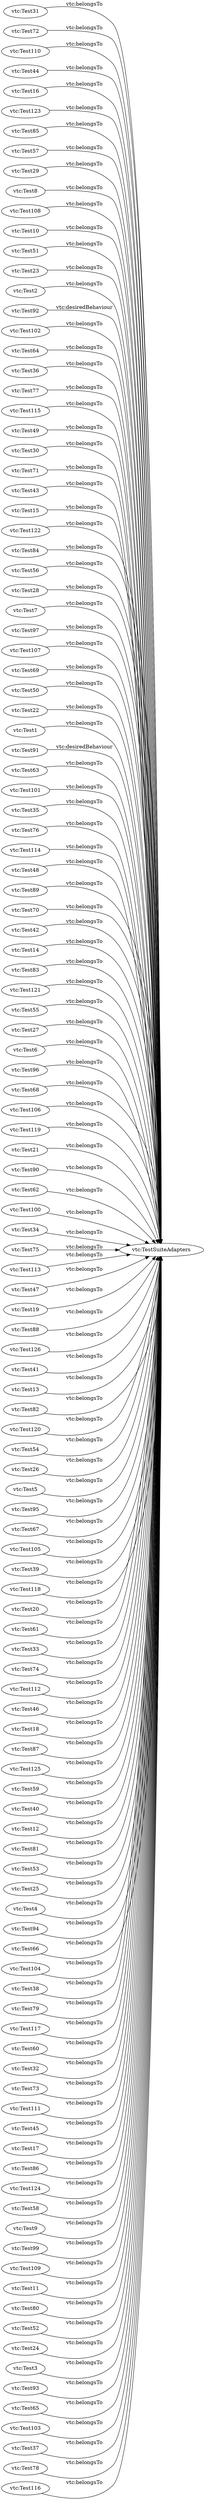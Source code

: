digraph ar2dtool_diagram { 
rankdir=LR;
size="1501"
	"vtc:Test31" -> "vtc:TestSuiteAdapters" [ label = "vtc:belongsTo" ];
	"vtc:Test72" -> "vtc:TestSuiteAdapters" [ label = "vtc:belongsTo" ];
	"vtc:Test110" -> "vtc:TestSuiteAdapters" [ label = "vtc:belongsTo" ];
	"vtc:Test44" -> "vtc:TestSuiteAdapters" [ label = "vtc:belongsTo" ];
	"vtc:Test16" -> "vtc:TestSuiteAdapters" [ label = "vtc:belongsTo" ];
	"vtc:Test123" -> "vtc:TestSuiteAdapters" [ label = "vtc:belongsTo" ];
	"vtc:Test85" -> "vtc:TestSuiteAdapters" [ label = "vtc:belongsTo" ];
	"vtc:Test57" -> "vtc:TestSuiteAdapters" [ label = "vtc:belongsTo" ];
	"vtc:Test29" -> "vtc:TestSuiteAdapters" [ label = "vtc:belongsTo" ];
	"vtc:Test8" -> "vtc:TestSuiteAdapters" [ label = "vtc:belongsTo" ];
	"vtc:Test108" -> "vtc:TestSuiteAdapters" [ label = "vtc:belongsTo" ];
	"vtc:Test10" -> "vtc:TestSuiteAdapters" [ label = "vtc:belongsTo" ];
	"vtc:Test51" -> "vtc:TestSuiteAdapters" [ label = "vtc:belongsTo" ];
	"vtc:Test23" -> "vtc:TestSuiteAdapters" [ label = "vtc:belongsTo" ];
	"vtc:Test2" -> "vtc:TestSuiteAdapters" [ label = "vtc:belongsTo" ];
	"vtc:Test92" -> "vtc:TestSuiteAdapters" [ label = "vtc:desiredBehaviour" ];
	"vtc:Test102" -> "vtc:TestSuiteAdapters" [ label = "vtc:belongsTo" ];
	"vtc:Test64" -> "vtc:TestSuiteAdapters" [ label = "vtc:belongsTo" ];
	"vtc:Test36" -> "vtc:TestSuiteAdapters" [ label = "vtc:belongsTo" ];
	"vtc:Test77" -> "vtc:TestSuiteAdapters" [ label = "vtc:belongsTo" ];
	"vtc:Test115" -> "vtc:TestSuiteAdapters" [ label = "vtc:belongsTo" ];
	"vtc:Test49" -> "vtc:TestSuiteAdapters" [ label = "vtc:belongsTo" ];
	"vtc:Test30" -> "vtc:TestSuiteAdapters" [ label = "vtc:belongsTo" ];
	"vtc:Test71" -> "vtc:TestSuiteAdapters" [ label = "vtc:belongsTo" ];
	"vtc:Test43" -> "vtc:TestSuiteAdapters" [ label = "vtc:belongsTo" ];
	"vtc:Test15" -> "vtc:TestSuiteAdapters" [ label = "vtc:belongsTo" ];
	"vtc:Test122" -> "vtc:TestSuiteAdapters" [ label = "vtc:belongsTo" ];
	"vtc:Test84" -> "vtc:TestSuiteAdapters" [ label = "vtc:belongsTo" ];
	"vtc:Test56" -> "vtc:TestSuiteAdapters" [ label = "vtc:belongsTo" ];
	"vtc:Test28" -> "vtc:TestSuiteAdapters" [ label = "vtc:belongsTo" ];
	"vtc:Test7" -> "vtc:TestSuiteAdapters" [ label = "vtc:belongsTo" ];
	"vtc:Test97" -> "vtc:TestSuiteAdapters" [ label = "vtc:belongsTo" ];
	"vtc:Test107" -> "vtc:TestSuiteAdapters" [ label = "vtc:belongsTo" ];
	"vtc:Test69" -> "vtc:TestSuiteAdapters" [ label = "vtc:belongsTo" ];
	"vtc:Test50" -> "vtc:TestSuiteAdapters" [ label = "vtc:belongsTo" ];
	"vtc:Test22" -> "vtc:TestSuiteAdapters" [ label = "vtc:belongsTo" ];
	"vtc:Test1" -> "vtc:TestSuiteAdapters" [ label = "vtc:belongsTo" ];
	"vtc:Test91" -> "vtc:TestSuiteAdapters" [ label = "vtc:desiredBehaviour" ];
	"vtc:Test63" -> "vtc:TestSuiteAdapters" [ label = "vtc:belongsTo" ];
	"vtc:Test101" -> "vtc:TestSuiteAdapters" [ label = "vtc:belongsTo" ];
	"vtc:Test35" -> "vtc:TestSuiteAdapters" [ label = "vtc:belongsTo" ];
	"vtc:Test76" -> "vtc:TestSuiteAdapters" [ label = "vtc:belongsTo" ];
	"vtc:Test114" -> "vtc:TestSuiteAdapters" [ label = "vtc:belongsTo" ];
	"vtc:Test48" -> "vtc:TestSuiteAdapters" [ label = "vtc:belongsTo" ];
	"vtc:Test89" -> "vtc:TestSuiteAdapters" [ label = "vtc:belongsTo" ];
	"vtc:Test70" -> "vtc:TestSuiteAdapters" [ label = "vtc:belongsTo" ];
	"vtc:Test42" -> "vtc:TestSuiteAdapters" [ label = "vtc:belongsTo" ];
	"vtc:Test14" -> "vtc:TestSuiteAdapters" [ label = "vtc:belongsTo" ];
	"vtc:Test83" -> "vtc:TestSuiteAdapters" [ label = "vtc:belongsTo" ];
	"vtc:Test121" -> "vtc:TestSuiteAdapters" [ label = "vtc:belongsTo" ];
	"vtc:Test55" -> "vtc:TestSuiteAdapters" [ label = "vtc:belongsTo" ];
	"vtc:Test27" -> "vtc:TestSuiteAdapters" [ label = "vtc:belongsTo" ];
	"vtc:Test6" -> "vtc:TestSuiteAdapters" [ label = "vtc:belongsTo" ];
	"vtc:Test96" -> "vtc:TestSuiteAdapters" [ label = "vtc:belongsTo" ];
	"vtc:Test68" -> "vtc:TestSuiteAdapters" [ label = "vtc:belongsTo" ];
	"vtc:Test106" -> "vtc:TestSuiteAdapters" [ label = "vtc:belongsTo" ];
	"vtc:Test119" -> "vtc:TestSuiteAdapters" [ label = "vtc:belongsTo" ];
	"vtc:Test21" -> "vtc:TestSuiteAdapters" [ label = "vtc:belongsTo" ];
	"vtc:Test90" -> "vtc:TestSuiteAdapters" [ label = "vtc:belongsTo" ];
	"vtc:Test62" -> "vtc:TestSuiteAdapters" [ label = "vtc:belongsTo" ];
	"vtc:Test100" -> "vtc:TestSuiteAdapters" [ label = "vtc:belongsTo" ];
	"vtc:Test34" -> "vtc:TestSuiteAdapters" [ label = "vtc:belongsTo" ];
	"vtc:Test75" -> "vtc:TestSuiteAdapters" [ label = "vtc:belongsTo" ];
	"vtc:Test113" -> "vtc:TestSuiteAdapters" [ label = "vtc:belongsTo" ];
	"vtc:Test47" -> "vtc:TestSuiteAdapters" [ label = "vtc:belongsTo" ];
	"vtc:Test19" -> "vtc:TestSuiteAdapters" [ label = "vtc:belongsTo" ];
	"vtc:Test88" -> "vtc:TestSuiteAdapters" [ label = "vtc:belongsTo" ];
	"vtc:Test126" -> "vtc:TestSuiteAdapters" [ label = "vtc:belongsTo" ];
	"vtc:Test41" -> "vtc:TestSuiteAdapters" [ label = "vtc:belongsTo" ];
	"vtc:Test13" -> "vtc:TestSuiteAdapters" [ label = "vtc:belongsTo" ];
	"vtc:Test82" -> "vtc:TestSuiteAdapters" [ label = "vtc:belongsTo" ];
	"vtc:Test120" -> "vtc:TestSuiteAdapters" [ label = "vtc:belongsTo" ];
	"vtc:Test54" -> "vtc:TestSuiteAdapters" [ label = "vtc:belongsTo" ];
	"vtc:Test26" -> "vtc:TestSuiteAdapters" [ label = "vtc:belongsTo" ];
	"vtc:Test5" -> "vtc:TestSuiteAdapters" [ label = "vtc:belongsTo" ];
	"vtc:Test95" -> "vtc:TestSuiteAdapters" [ label = "vtc:belongsTo" ];
	"vtc:Test67" -> "vtc:TestSuiteAdapters" [ label = "vtc:belongsTo" ];
	"vtc:Test105" -> "vtc:TestSuiteAdapters" [ label = "vtc:belongsTo" ];
	"vtc:Test39" -> "vtc:TestSuiteAdapters" [ label = "vtc:belongsTo" ];
	"vtc:Test118" -> "vtc:TestSuiteAdapters" [ label = "vtc:belongsTo" ];
	"vtc:Test20" -> "vtc:TestSuiteAdapters" [ label = "vtc:belongsTo" ];
	"vtc:Test61" -> "vtc:TestSuiteAdapters" [ label = "vtc:belongsTo" ];
	"vtc:Test33" -> "vtc:TestSuiteAdapters" [ label = "vtc:belongsTo" ];
	"vtc:Test74" -> "vtc:TestSuiteAdapters" [ label = "vtc:belongsTo" ];
	"vtc:Test112" -> "vtc:TestSuiteAdapters" [ label = "vtc:belongsTo" ];
	"vtc:Test46" -> "vtc:TestSuiteAdapters" [ label = "vtc:belongsTo" ];
	"vtc:Test18" -> "vtc:TestSuiteAdapters" [ label = "vtc:belongsTo" ];
	"vtc:Test87" -> "vtc:TestSuiteAdapters" [ label = "vtc:belongsTo" ];
	"vtc:Test125" -> "vtc:TestSuiteAdapters" [ label = "vtc:belongsTo" ];
	"vtc:Test59" -> "vtc:TestSuiteAdapters" [ label = "vtc:belongsTo" ];
	"vtc:Test40" -> "vtc:TestSuiteAdapters" [ label = "vtc:belongsTo" ];
	"vtc:Test12" -> "vtc:TestSuiteAdapters" [ label = "vtc:belongsTo" ];
	"vtc:Test81" -> "vtc:TestSuiteAdapters" [ label = "vtc:belongsTo" ];
	"vtc:Test53" -> "vtc:TestSuiteAdapters" [ label = "vtc:belongsTo" ];
	"vtc:Test25" -> "vtc:TestSuiteAdapters" [ label = "vtc:belongsTo" ];
	"vtc:Test4" -> "vtc:TestSuiteAdapters" [ label = "vtc:belongsTo" ];
	"vtc:Test94" -> "vtc:TestSuiteAdapters" [ label = "vtc:belongsTo" ];
	"vtc:Test66" -> "vtc:TestSuiteAdapters" [ label = "vtc:belongsTo" ];
	"vtc:Test104" -> "vtc:TestSuiteAdapters" [ label = "vtc:belongsTo" ];
	"vtc:Test38" -> "vtc:TestSuiteAdapters" [ label = "vtc:belongsTo" ];
	"vtc:Test79" -> "vtc:TestSuiteAdapters" [ label = "vtc:belongsTo" ];
	"vtc:Test117" -> "vtc:TestSuiteAdapters" [ label = "vtc:belongsTo" ];
	"vtc:Test60" -> "vtc:TestSuiteAdapters" [ label = "vtc:belongsTo" ];
	"vtc:Test32" -> "vtc:TestSuiteAdapters" [ label = "vtc:belongsTo" ];
	"vtc:Test73" -> "vtc:TestSuiteAdapters" [ label = "vtc:belongsTo" ];
	"vtc:Test111" -> "vtc:TestSuiteAdapters" [ label = "vtc:belongsTo" ];
	"vtc:Test45" -> "vtc:TestSuiteAdapters" [ label = "vtc:belongsTo" ];
	"vtc:Test17" -> "vtc:TestSuiteAdapters" [ label = "vtc:belongsTo" ];
	"vtc:Test86" -> "vtc:TestSuiteAdapters" [ label = "vtc:belongsTo" ];
	"vtc:Test124" -> "vtc:TestSuiteAdapters" [ label = "vtc:belongsTo" ];
	"vtc:Test58" -> "vtc:TestSuiteAdapters" [ label = "vtc:belongsTo" ];
	"vtc:Test9" -> "vtc:TestSuiteAdapters" [ label = "vtc:belongsTo" ];
	"vtc:Test99" -> "vtc:TestSuiteAdapters" [ label = "vtc:belongsTo" ];
	"vtc:Test109" -> "vtc:TestSuiteAdapters" [ label = "vtc:belongsTo" ];
	"vtc:Test11" -> "vtc:TestSuiteAdapters" [ label = "vtc:belongsTo" ];
	"vtc:Test80" -> "vtc:TestSuiteAdapters" [ label = "vtc:belongsTo" ];
	"vtc:Test52" -> "vtc:TestSuiteAdapters" [ label = "vtc:belongsTo" ];
	"vtc:Test24" -> "vtc:TestSuiteAdapters" [ label = "vtc:belongsTo" ];
	"vtc:Test3" -> "vtc:TestSuiteAdapters" [ label = "vtc:belongsTo" ];
	"vtc:Test93" -> "vtc:TestSuiteAdapters" [ label = "vtc:belongsTo" ];
	"vtc:Test65" -> "vtc:TestSuiteAdapters" [ label = "vtc:belongsTo" ];
	"vtc:Test103" -> "vtc:TestSuiteAdapters" [ label = "vtc:belongsTo" ];
	"vtc:Test37" -> "vtc:TestSuiteAdapters" [ label = "vtc:belongsTo" ];
	"vtc:Test78" -> "vtc:TestSuiteAdapters" [ label = "vtc:belongsTo" ];
	"vtc:Test116" -> "vtc:TestSuiteAdapters" [ label = "vtc:belongsTo" ];

}
